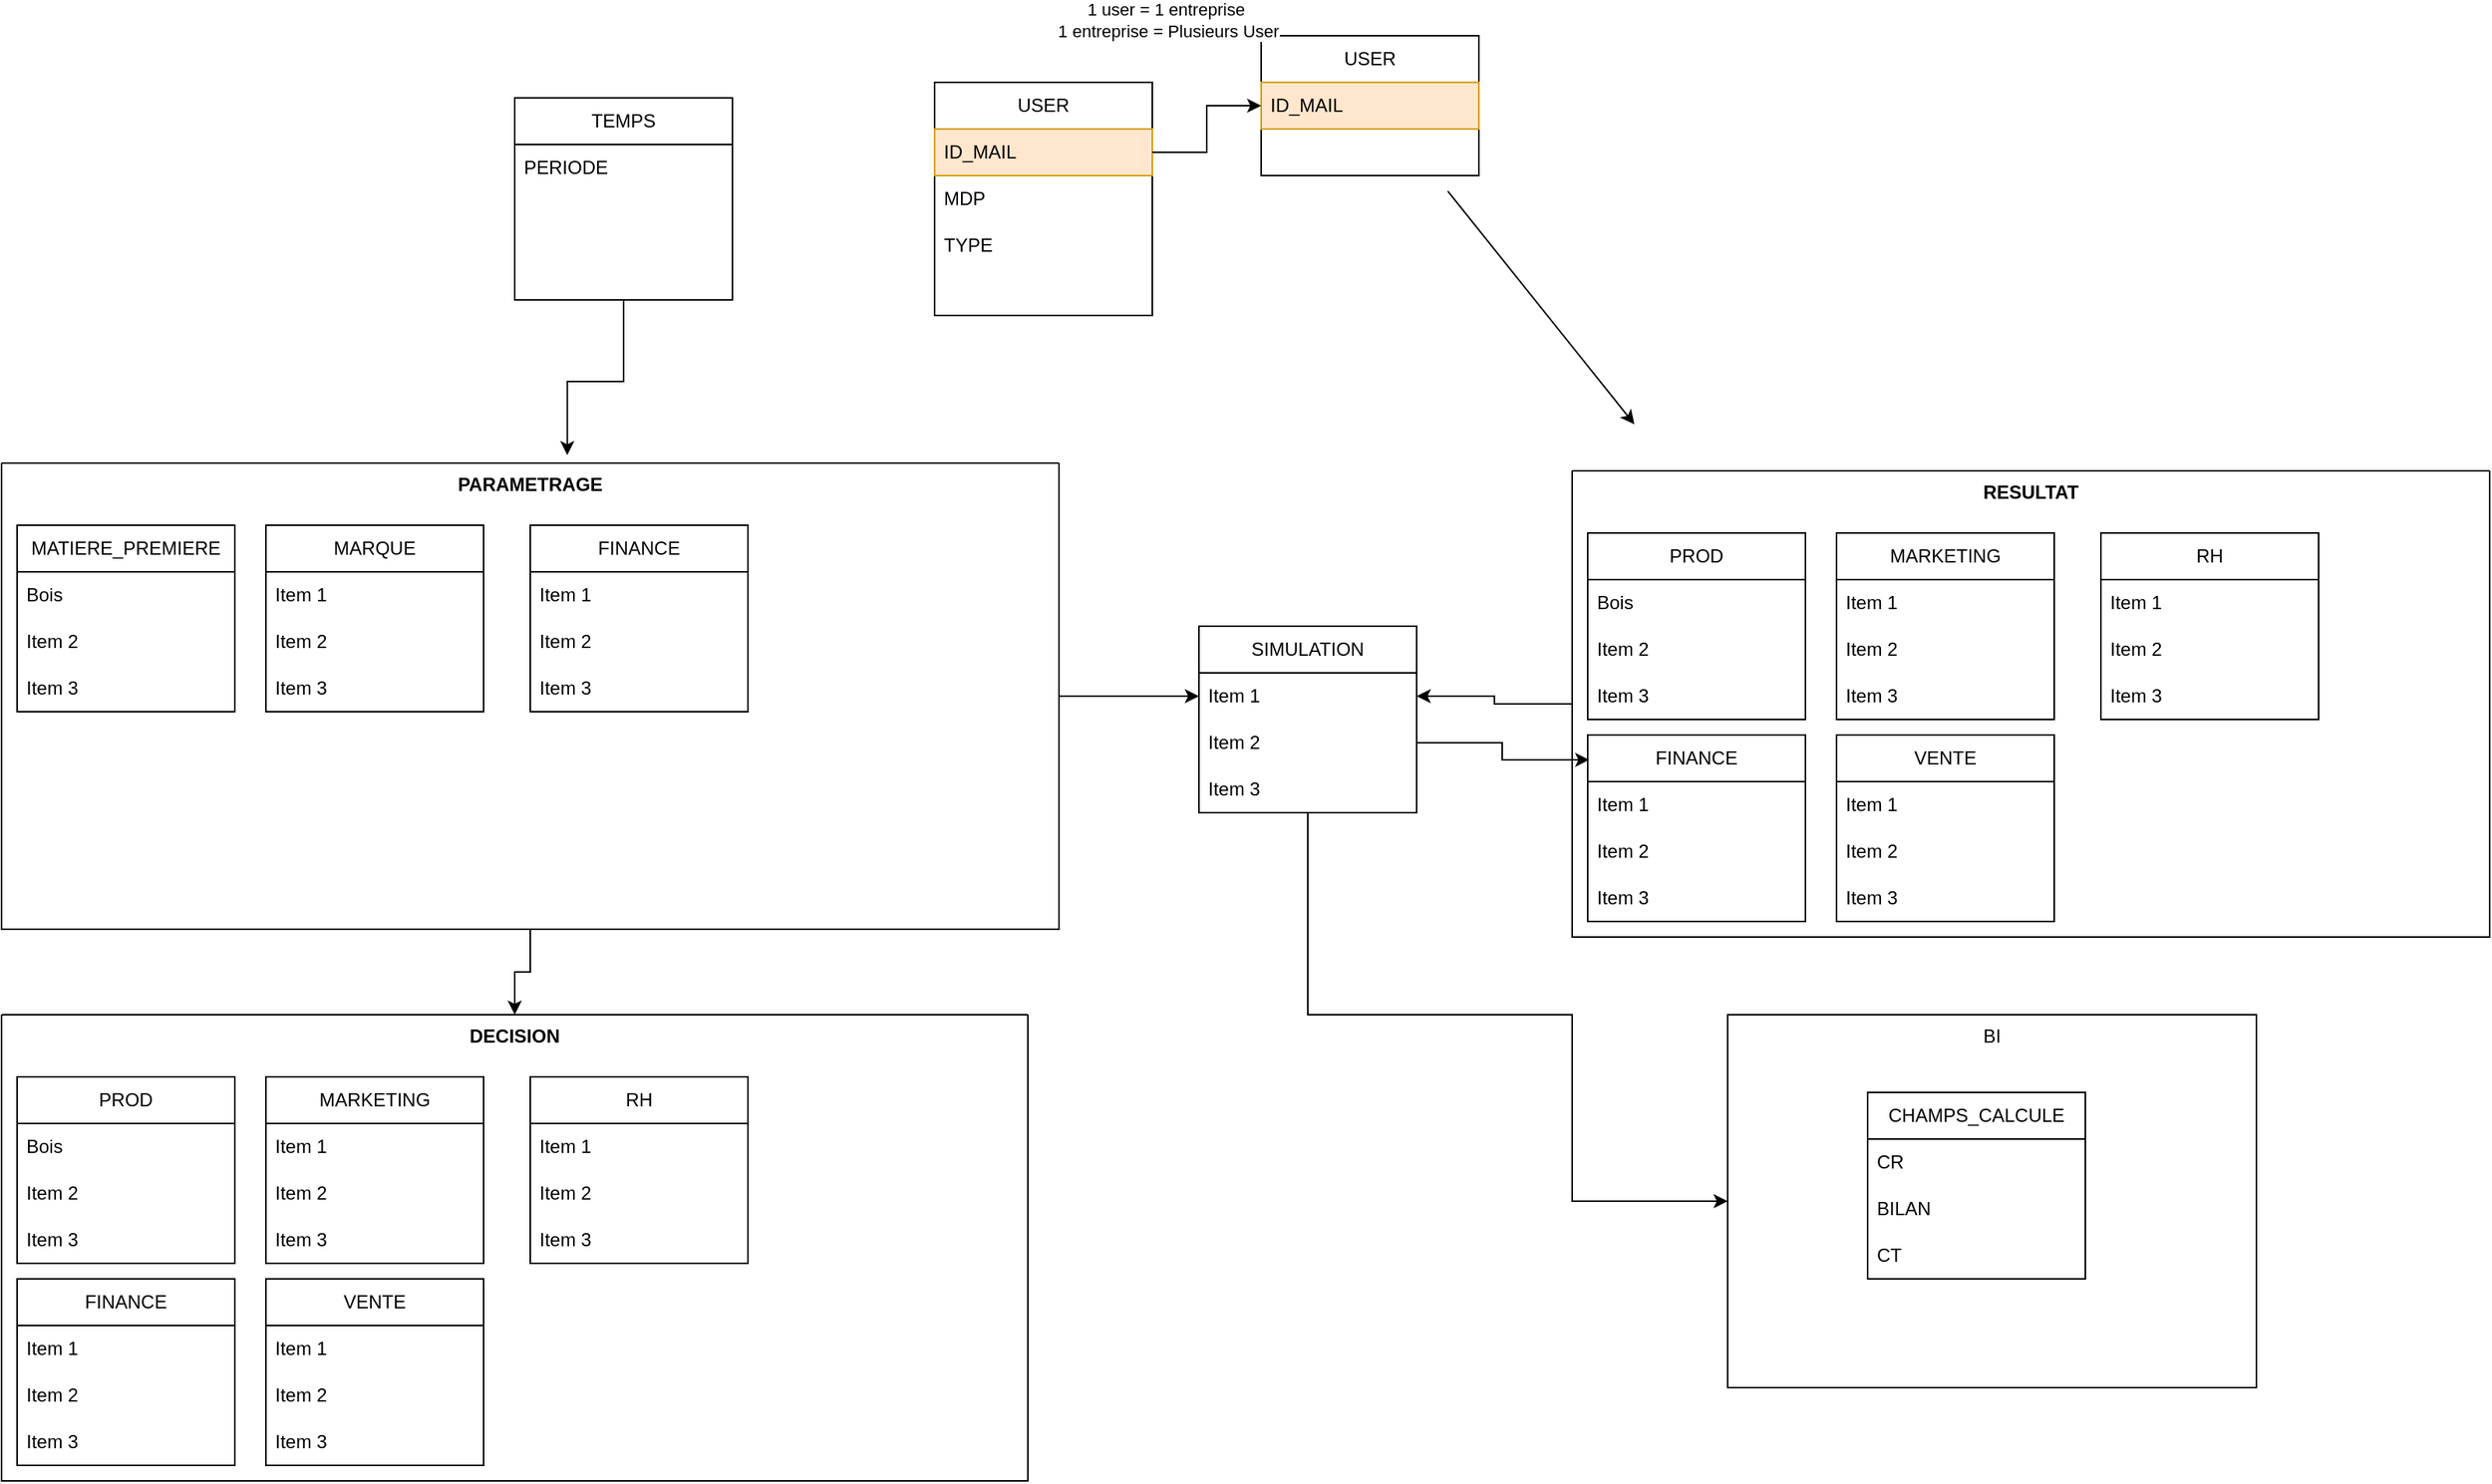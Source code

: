 <mxfile version="24.8.3">
  <diagram name="Page-1" id="2spLixrOPqrOa0mFDKw0">
    <mxGraphModel dx="2415" dy="984" grid="1" gridSize="10" guides="1" tooltips="1" connect="1" arrows="1" fold="1" page="1" pageScale="1" pageWidth="827" pageHeight="1169" math="0" shadow="0">
      <root>
        <mxCell id="0" />
        <mxCell id="1" parent="0" />
        <mxCell id="xuaN0J28DTshqoTfge17-114" value="BI" style="rounded=0;whiteSpace=wrap;html=1;verticalAlign=top;" vertex="1" parent="1">
          <mxGeometry x="850" y="800" width="340" height="240" as="geometry" />
        </mxCell>
        <mxCell id="xuaN0J28DTshqoTfge17-2" value="USER" style="swimlane;fontStyle=0;childLayout=stackLayout;horizontal=1;startSize=30;horizontalStack=0;resizeParent=1;resizeParentMax=0;resizeLast=0;collapsible=1;marginBottom=0;whiteSpace=wrap;html=1;" vertex="1" parent="1">
          <mxGeometry x="340" y="200" width="140" height="150" as="geometry" />
        </mxCell>
        <mxCell id="xuaN0J28DTshqoTfge17-3" value="ID_MAIL" style="text;strokeColor=#d79b00;fillColor=#ffe6cc;align=left;verticalAlign=middle;spacingLeft=4;spacingRight=4;overflow=hidden;points=[[0,0.5],[1,0.5]];portConstraint=eastwest;rotatable=0;whiteSpace=wrap;html=1;" vertex="1" parent="xuaN0J28DTshqoTfge17-2">
          <mxGeometry y="30" width="140" height="30" as="geometry" />
        </mxCell>
        <mxCell id="xuaN0J28DTshqoTfge17-4" value="MDP" style="text;strokeColor=none;fillColor=none;align=left;verticalAlign=middle;spacingLeft=4;spacingRight=4;overflow=hidden;points=[[0,0.5],[1,0.5]];portConstraint=eastwest;rotatable=0;whiteSpace=wrap;html=1;" vertex="1" parent="xuaN0J28DTshqoTfge17-2">
          <mxGeometry y="60" width="140" height="30" as="geometry" />
        </mxCell>
        <mxCell id="xuaN0J28DTshqoTfge17-5" value="TYPE" style="text;strokeColor=none;fillColor=none;align=left;verticalAlign=middle;spacingLeft=4;spacingRight=4;overflow=hidden;points=[[0,0.5],[1,0.5]];portConstraint=eastwest;rotatable=0;whiteSpace=wrap;html=1;" vertex="1" parent="xuaN0J28DTshqoTfge17-2">
          <mxGeometry y="90" width="140" height="30" as="geometry" />
        </mxCell>
        <mxCell id="xuaN0J28DTshqoTfge17-6" style="text;strokeColor=none;fillColor=none;align=left;verticalAlign=middle;spacingLeft=4;spacingRight=4;overflow=hidden;points=[[0,0.5],[1,0.5]];portConstraint=eastwest;rotatable=0;whiteSpace=wrap;html=1;" vertex="1" parent="xuaN0J28DTshqoTfge17-2">
          <mxGeometry y="120" width="140" height="30" as="geometry" />
        </mxCell>
        <mxCell id="xuaN0J28DTshqoTfge17-7" value="USER" style="swimlane;fontStyle=0;childLayout=stackLayout;horizontal=1;startSize=30;horizontalStack=0;resizeParent=1;resizeParentMax=0;resizeLast=0;collapsible=1;marginBottom=0;whiteSpace=wrap;html=1;" vertex="1" parent="1">
          <mxGeometry x="550" y="170" width="140" height="90" as="geometry" />
        </mxCell>
        <mxCell id="xuaN0J28DTshqoTfge17-8" value="ID_MAIL" style="text;strokeColor=#d79b00;fillColor=#ffe6cc;align=left;verticalAlign=middle;spacingLeft=4;spacingRight=4;overflow=hidden;points=[[0,0.5],[1,0.5]];portConstraint=eastwest;rotatable=0;whiteSpace=wrap;html=1;" vertex="1" parent="xuaN0J28DTshqoTfge17-7">
          <mxGeometry y="30" width="140" height="30" as="geometry" />
        </mxCell>
        <mxCell id="xuaN0J28DTshqoTfge17-11" style="text;strokeColor=none;fillColor=none;align=left;verticalAlign=middle;spacingLeft=4;spacingRight=4;overflow=hidden;points=[[0,0.5],[1,0.5]];portConstraint=eastwest;rotatable=0;whiteSpace=wrap;html=1;" vertex="1" parent="xuaN0J28DTshqoTfge17-7">
          <mxGeometry y="60" width="140" height="30" as="geometry" />
        </mxCell>
        <mxCell id="xuaN0J28DTshqoTfge17-12" style="rounded=0;orthogonalLoop=1;jettySize=auto;html=1;edgeStyle=orthogonalEdgeStyle;" edge="1" parent="1" source="xuaN0J28DTshqoTfge17-3" target="xuaN0J28DTshqoTfge17-8">
          <mxGeometry relative="1" as="geometry" />
        </mxCell>
        <mxCell id="xuaN0J28DTshqoTfge17-13" value="1 user = 1 entreprise&amp;nbsp;&lt;br&gt;1 entreprise = Plusieurs User" style="edgeLabel;html=1;align=center;verticalAlign=middle;resizable=0;points=[];" vertex="1" connectable="0" parent="xuaN0J28DTshqoTfge17-12">
          <mxGeometry x="0.107" y="-4" relative="1" as="geometry">
            <mxPoint x="-29" y="-65" as="offset" />
          </mxGeometry>
        </mxCell>
        <mxCell id="xuaN0J28DTshqoTfge17-14" value="" style="endArrow=classic;html=1;rounded=0;" edge="1" parent="1">
          <mxGeometry width="50" height="50" relative="1" as="geometry">
            <mxPoint x="670" y="270" as="sourcePoint" />
            <mxPoint x="790" y="420" as="targetPoint" />
            <Array as="points">
              <mxPoint x="670" y="270" />
            </Array>
          </mxGeometry>
        </mxCell>
        <mxCell id="xuaN0J28DTshqoTfge17-51" style="edgeStyle=orthogonalEdgeStyle;rounded=0;orthogonalLoop=1;jettySize=auto;html=1;exitX=0;exitY=0.5;exitDx=0;exitDy=0;" edge="1" parent="1" source="xuaN0J28DTshqoTfge17-19" target="xuaN0J28DTshqoTfge17-53">
          <mxGeometry relative="1" as="geometry">
            <mxPoint x="660" y="599.545" as="targetPoint" />
          </mxGeometry>
        </mxCell>
        <mxCell id="xuaN0J28DTshqoTfge17-19" value="RESULTAT" style="swimlane;startSize=0;verticalAlign=top;" vertex="1" parent="1">
          <mxGeometry x="750" y="450" width="590" height="300" as="geometry" />
        </mxCell>
        <mxCell id="xuaN0J28DTshqoTfge17-22" value="PROD" style="swimlane;fontStyle=0;childLayout=stackLayout;horizontal=1;startSize=30;horizontalStack=0;resizeParent=1;resizeParentMax=0;resizeLast=0;collapsible=1;marginBottom=0;whiteSpace=wrap;html=1;" vertex="1" parent="xuaN0J28DTshqoTfge17-19">
          <mxGeometry x="10" y="40" width="140" height="120" as="geometry" />
        </mxCell>
        <mxCell id="xuaN0J28DTshqoTfge17-23" value="Bois" style="text;strokeColor=none;fillColor=none;align=left;verticalAlign=middle;spacingLeft=4;spacingRight=4;overflow=hidden;points=[[0,0.5],[1,0.5]];portConstraint=eastwest;rotatable=0;whiteSpace=wrap;html=1;" vertex="1" parent="xuaN0J28DTshqoTfge17-22">
          <mxGeometry y="30" width="140" height="30" as="geometry" />
        </mxCell>
        <mxCell id="xuaN0J28DTshqoTfge17-24" value="Item 2" style="text;strokeColor=none;fillColor=none;align=left;verticalAlign=middle;spacingLeft=4;spacingRight=4;overflow=hidden;points=[[0,0.5],[1,0.5]];portConstraint=eastwest;rotatable=0;whiteSpace=wrap;html=1;" vertex="1" parent="xuaN0J28DTshqoTfge17-22">
          <mxGeometry y="60" width="140" height="30" as="geometry" />
        </mxCell>
        <mxCell id="xuaN0J28DTshqoTfge17-25" value="Item 3" style="text;strokeColor=none;fillColor=none;align=left;verticalAlign=middle;spacingLeft=4;spacingRight=4;overflow=hidden;points=[[0,0.5],[1,0.5]];portConstraint=eastwest;rotatable=0;whiteSpace=wrap;html=1;" vertex="1" parent="xuaN0J28DTshqoTfge17-22">
          <mxGeometry y="90" width="140" height="30" as="geometry" />
        </mxCell>
        <mxCell id="xuaN0J28DTshqoTfge17-31" value="MARKETING" style="swimlane;fontStyle=0;childLayout=stackLayout;horizontal=1;startSize=30;horizontalStack=0;resizeParent=1;resizeParentMax=0;resizeLast=0;collapsible=1;marginBottom=0;whiteSpace=wrap;html=1;" vertex="1" parent="xuaN0J28DTshqoTfge17-19">
          <mxGeometry x="170" y="40" width="140" height="120" as="geometry" />
        </mxCell>
        <mxCell id="xuaN0J28DTshqoTfge17-32" value="Item 1" style="text;strokeColor=none;fillColor=none;align=left;verticalAlign=middle;spacingLeft=4;spacingRight=4;overflow=hidden;points=[[0,0.5],[1,0.5]];portConstraint=eastwest;rotatable=0;whiteSpace=wrap;html=1;" vertex="1" parent="xuaN0J28DTshqoTfge17-31">
          <mxGeometry y="30" width="140" height="30" as="geometry" />
        </mxCell>
        <mxCell id="xuaN0J28DTshqoTfge17-33" value="Item 2" style="text;strokeColor=none;fillColor=none;align=left;verticalAlign=middle;spacingLeft=4;spacingRight=4;overflow=hidden;points=[[0,0.5],[1,0.5]];portConstraint=eastwest;rotatable=0;whiteSpace=wrap;html=1;" vertex="1" parent="xuaN0J28DTshqoTfge17-31">
          <mxGeometry y="60" width="140" height="30" as="geometry" />
        </mxCell>
        <mxCell id="xuaN0J28DTshqoTfge17-34" value="Item 3" style="text;strokeColor=none;fillColor=none;align=left;verticalAlign=middle;spacingLeft=4;spacingRight=4;overflow=hidden;points=[[0,0.5],[1,0.5]];portConstraint=eastwest;rotatable=0;whiteSpace=wrap;html=1;" vertex="1" parent="xuaN0J28DTshqoTfge17-31">
          <mxGeometry y="90" width="140" height="30" as="geometry" />
        </mxCell>
        <mxCell id="xuaN0J28DTshqoTfge17-35" value="RH" style="swimlane;fontStyle=0;childLayout=stackLayout;horizontal=1;startSize=30;horizontalStack=0;resizeParent=1;resizeParentMax=0;resizeLast=0;collapsible=1;marginBottom=0;whiteSpace=wrap;html=1;" vertex="1" parent="xuaN0J28DTshqoTfge17-19">
          <mxGeometry x="340" y="40" width="140" height="120" as="geometry" />
        </mxCell>
        <mxCell id="xuaN0J28DTshqoTfge17-36" value="Item 1" style="text;strokeColor=none;fillColor=none;align=left;verticalAlign=middle;spacingLeft=4;spacingRight=4;overflow=hidden;points=[[0,0.5],[1,0.5]];portConstraint=eastwest;rotatable=0;whiteSpace=wrap;html=1;" vertex="1" parent="xuaN0J28DTshqoTfge17-35">
          <mxGeometry y="30" width="140" height="30" as="geometry" />
        </mxCell>
        <mxCell id="xuaN0J28DTshqoTfge17-37" value="Item 2" style="text;strokeColor=none;fillColor=none;align=left;verticalAlign=middle;spacingLeft=4;spacingRight=4;overflow=hidden;points=[[0,0.5],[1,0.5]];portConstraint=eastwest;rotatable=0;whiteSpace=wrap;html=1;" vertex="1" parent="xuaN0J28DTshqoTfge17-35">
          <mxGeometry y="60" width="140" height="30" as="geometry" />
        </mxCell>
        <mxCell id="xuaN0J28DTshqoTfge17-38" value="Item 3" style="text;strokeColor=none;fillColor=none;align=left;verticalAlign=middle;spacingLeft=4;spacingRight=4;overflow=hidden;points=[[0,0.5],[1,0.5]];portConstraint=eastwest;rotatable=0;whiteSpace=wrap;html=1;" vertex="1" parent="xuaN0J28DTshqoTfge17-35">
          <mxGeometry y="90" width="140" height="30" as="geometry" />
        </mxCell>
        <mxCell id="xuaN0J28DTshqoTfge17-43" value="FINANCE" style="swimlane;fontStyle=0;childLayout=stackLayout;horizontal=1;startSize=30;horizontalStack=0;resizeParent=1;resizeParentMax=0;resizeLast=0;collapsible=1;marginBottom=0;whiteSpace=wrap;html=1;" vertex="1" parent="xuaN0J28DTshqoTfge17-19">
          <mxGeometry x="10" y="170" width="140" height="120" as="geometry" />
        </mxCell>
        <mxCell id="xuaN0J28DTshqoTfge17-44" value="Item 1" style="text;strokeColor=none;fillColor=none;align=left;verticalAlign=middle;spacingLeft=4;spacingRight=4;overflow=hidden;points=[[0,0.5],[1,0.5]];portConstraint=eastwest;rotatable=0;whiteSpace=wrap;html=1;" vertex="1" parent="xuaN0J28DTshqoTfge17-43">
          <mxGeometry y="30" width="140" height="30" as="geometry" />
        </mxCell>
        <mxCell id="xuaN0J28DTshqoTfge17-45" value="Item 2" style="text;strokeColor=none;fillColor=none;align=left;verticalAlign=middle;spacingLeft=4;spacingRight=4;overflow=hidden;points=[[0,0.5],[1,0.5]];portConstraint=eastwest;rotatable=0;whiteSpace=wrap;html=1;" vertex="1" parent="xuaN0J28DTshqoTfge17-43">
          <mxGeometry y="60" width="140" height="30" as="geometry" />
        </mxCell>
        <mxCell id="xuaN0J28DTshqoTfge17-46" value="Item 3" style="text;strokeColor=none;fillColor=none;align=left;verticalAlign=middle;spacingLeft=4;spacingRight=4;overflow=hidden;points=[[0,0.5],[1,0.5]];portConstraint=eastwest;rotatable=0;whiteSpace=wrap;html=1;" vertex="1" parent="xuaN0J28DTshqoTfge17-43">
          <mxGeometry y="90" width="140" height="30" as="geometry" />
        </mxCell>
        <mxCell id="xuaN0J28DTshqoTfge17-47" value="VENTE" style="swimlane;fontStyle=0;childLayout=stackLayout;horizontal=1;startSize=30;horizontalStack=0;resizeParent=1;resizeParentMax=0;resizeLast=0;collapsible=1;marginBottom=0;whiteSpace=wrap;html=1;" vertex="1" parent="xuaN0J28DTshqoTfge17-19">
          <mxGeometry x="170" y="170" width="140" height="120" as="geometry" />
        </mxCell>
        <mxCell id="xuaN0J28DTshqoTfge17-48" value="Item 1" style="text;strokeColor=none;fillColor=none;align=left;verticalAlign=middle;spacingLeft=4;spacingRight=4;overflow=hidden;points=[[0,0.5],[1,0.5]];portConstraint=eastwest;rotatable=0;whiteSpace=wrap;html=1;" vertex="1" parent="xuaN0J28DTshqoTfge17-47">
          <mxGeometry y="30" width="140" height="30" as="geometry" />
        </mxCell>
        <mxCell id="xuaN0J28DTshqoTfge17-49" value="Item 2" style="text;strokeColor=none;fillColor=none;align=left;verticalAlign=middle;spacingLeft=4;spacingRight=4;overflow=hidden;points=[[0,0.5],[1,0.5]];portConstraint=eastwest;rotatable=0;whiteSpace=wrap;html=1;" vertex="1" parent="xuaN0J28DTshqoTfge17-47">
          <mxGeometry y="60" width="140" height="30" as="geometry" />
        </mxCell>
        <mxCell id="xuaN0J28DTshqoTfge17-50" value="Item 3" style="text;strokeColor=none;fillColor=none;align=left;verticalAlign=middle;spacingLeft=4;spacingRight=4;overflow=hidden;points=[[0,0.5],[1,0.5]];portConstraint=eastwest;rotatable=0;whiteSpace=wrap;html=1;" vertex="1" parent="xuaN0J28DTshqoTfge17-47">
          <mxGeometry y="90" width="140" height="30" as="geometry" />
        </mxCell>
        <mxCell id="xuaN0J28DTshqoTfge17-52" value="SIMULATION" style="swimlane;fontStyle=0;childLayout=stackLayout;horizontal=1;startSize=30;horizontalStack=0;resizeParent=1;resizeParentMax=0;resizeLast=0;collapsible=1;marginBottom=0;whiteSpace=wrap;html=1;" vertex="1" parent="1">
          <mxGeometry x="510" y="550" width="140" height="120" as="geometry" />
        </mxCell>
        <mxCell id="xuaN0J28DTshqoTfge17-53" value="Item 1" style="text;strokeColor=none;fillColor=none;align=left;verticalAlign=middle;spacingLeft=4;spacingRight=4;overflow=hidden;points=[[0,0.5],[1,0.5]];portConstraint=eastwest;rotatable=0;whiteSpace=wrap;html=1;" vertex="1" parent="xuaN0J28DTshqoTfge17-52">
          <mxGeometry y="30" width="140" height="30" as="geometry" />
        </mxCell>
        <mxCell id="xuaN0J28DTshqoTfge17-54" value="Item 2" style="text;strokeColor=none;fillColor=none;align=left;verticalAlign=middle;spacingLeft=4;spacingRight=4;overflow=hidden;points=[[0,0.5],[1,0.5]];portConstraint=eastwest;rotatable=0;whiteSpace=wrap;html=1;" vertex="1" parent="xuaN0J28DTshqoTfge17-52">
          <mxGeometry y="60" width="140" height="30" as="geometry" />
        </mxCell>
        <mxCell id="xuaN0J28DTshqoTfge17-55" value="Item 3" style="text;strokeColor=none;fillColor=none;align=left;verticalAlign=middle;spacingLeft=4;spacingRight=4;overflow=hidden;points=[[0,0.5],[1,0.5]];portConstraint=eastwest;rotatable=0;whiteSpace=wrap;html=1;" vertex="1" parent="xuaN0J28DTshqoTfge17-52">
          <mxGeometry y="90" width="140" height="30" as="geometry" />
        </mxCell>
        <mxCell id="xuaN0J28DTshqoTfge17-81" value="" style="edgeStyle=orthogonalEdgeStyle;rounded=0;orthogonalLoop=1;jettySize=auto;html=1;entryX=0;entryY=0.5;entryDx=0;entryDy=0;" edge="1" parent="1" source="xuaN0J28DTshqoTfge17-60" target="xuaN0J28DTshqoTfge17-53">
          <mxGeometry relative="1" as="geometry" />
        </mxCell>
        <mxCell id="xuaN0J28DTshqoTfge17-112" style="edgeStyle=orthogonalEdgeStyle;rounded=0;orthogonalLoop=1;jettySize=auto;html=1;" edge="1" parent="1" source="xuaN0J28DTshqoTfge17-60" target="xuaN0J28DTshqoTfge17-82">
          <mxGeometry relative="1" as="geometry" />
        </mxCell>
        <mxCell id="xuaN0J28DTshqoTfge17-60" value="PARAMETRAGE" style="swimlane;startSize=0;verticalAlign=top;" vertex="1" parent="1">
          <mxGeometry x="-260" y="445" width="680" height="300" as="geometry" />
        </mxCell>
        <mxCell id="xuaN0J28DTshqoTfge17-61" value="MATIERE_PREMIERE" style="swimlane;fontStyle=0;childLayout=stackLayout;horizontal=1;startSize=30;horizontalStack=0;resizeParent=1;resizeParentMax=0;resizeLast=0;collapsible=1;marginBottom=0;whiteSpace=wrap;html=1;" vertex="1" parent="xuaN0J28DTshqoTfge17-60">
          <mxGeometry x="10" y="40" width="140" height="120" as="geometry" />
        </mxCell>
        <mxCell id="xuaN0J28DTshqoTfge17-62" value="Bois" style="text;strokeColor=none;fillColor=none;align=left;verticalAlign=middle;spacingLeft=4;spacingRight=4;overflow=hidden;points=[[0,0.5],[1,0.5]];portConstraint=eastwest;rotatable=0;whiteSpace=wrap;html=1;" vertex="1" parent="xuaN0J28DTshqoTfge17-61">
          <mxGeometry y="30" width="140" height="30" as="geometry" />
        </mxCell>
        <mxCell id="xuaN0J28DTshqoTfge17-63" value="Item 2" style="text;strokeColor=none;fillColor=none;align=left;verticalAlign=middle;spacingLeft=4;spacingRight=4;overflow=hidden;points=[[0,0.5],[1,0.5]];portConstraint=eastwest;rotatable=0;whiteSpace=wrap;html=1;" vertex="1" parent="xuaN0J28DTshqoTfge17-61">
          <mxGeometry y="60" width="140" height="30" as="geometry" />
        </mxCell>
        <mxCell id="xuaN0J28DTshqoTfge17-64" value="Item 3" style="text;strokeColor=none;fillColor=none;align=left;verticalAlign=middle;spacingLeft=4;spacingRight=4;overflow=hidden;points=[[0,0.5],[1,0.5]];portConstraint=eastwest;rotatable=0;whiteSpace=wrap;html=1;" vertex="1" parent="xuaN0J28DTshqoTfge17-61">
          <mxGeometry y="90" width="140" height="30" as="geometry" />
        </mxCell>
        <mxCell id="xuaN0J28DTshqoTfge17-65" value="MARQUE" style="swimlane;fontStyle=0;childLayout=stackLayout;horizontal=1;startSize=30;horizontalStack=0;resizeParent=1;resizeParentMax=0;resizeLast=0;collapsible=1;marginBottom=0;whiteSpace=wrap;html=1;" vertex="1" parent="xuaN0J28DTshqoTfge17-60">
          <mxGeometry x="170" y="40" width="140" height="120" as="geometry" />
        </mxCell>
        <mxCell id="xuaN0J28DTshqoTfge17-66" value="Item 1" style="text;strokeColor=none;fillColor=none;align=left;verticalAlign=middle;spacingLeft=4;spacingRight=4;overflow=hidden;points=[[0,0.5],[1,0.5]];portConstraint=eastwest;rotatable=0;whiteSpace=wrap;html=1;" vertex="1" parent="xuaN0J28DTshqoTfge17-65">
          <mxGeometry y="30" width="140" height="30" as="geometry" />
        </mxCell>
        <mxCell id="xuaN0J28DTshqoTfge17-67" value="Item 2" style="text;strokeColor=none;fillColor=none;align=left;verticalAlign=middle;spacingLeft=4;spacingRight=4;overflow=hidden;points=[[0,0.5],[1,0.5]];portConstraint=eastwest;rotatable=0;whiteSpace=wrap;html=1;" vertex="1" parent="xuaN0J28DTshqoTfge17-65">
          <mxGeometry y="60" width="140" height="30" as="geometry" />
        </mxCell>
        <mxCell id="xuaN0J28DTshqoTfge17-68" value="Item 3" style="text;strokeColor=none;fillColor=none;align=left;verticalAlign=middle;spacingLeft=4;spacingRight=4;overflow=hidden;points=[[0,0.5],[1,0.5]];portConstraint=eastwest;rotatable=0;whiteSpace=wrap;html=1;" vertex="1" parent="xuaN0J28DTshqoTfge17-65">
          <mxGeometry y="90" width="140" height="30" as="geometry" />
        </mxCell>
        <mxCell id="xuaN0J28DTshqoTfge17-69" value="FINANCE" style="swimlane;fontStyle=0;childLayout=stackLayout;horizontal=1;startSize=30;horizontalStack=0;resizeParent=1;resizeParentMax=0;resizeLast=0;collapsible=1;marginBottom=0;whiteSpace=wrap;html=1;" vertex="1" parent="xuaN0J28DTshqoTfge17-60">
          <mxGeometry x="340" y="40" width="140" height="120" as="geometry" />
        </mxCell>
        <mxCell id="xuaN0J28DTshqoTfge17-70" value="Item 1" style="text;strokeColor=none;fillColor=none;align=left;verticalAlign=middle;spacingLeft=4;spacingRight=4;overflow=hidden;points=[[0,0.5],[1,0.5]];portConstraint=eastwest;rotatable=0;whiteSpace=wrap;html=1;" vertex="1" parent="xuaN0J28DTshqoTfge17-69">
          <mxGeometry y="30" width="140" height="30" as="geometry" />
        </mxCell>
        <mxCell id="xuaN0J28DTshqoTfge17-71" value="Item 2" style="text;strokeColor=none;fillColor=none;align=left;verticalAlign=middle;spacingLeft=4;spacingRight=4;overflow=hidden;points=[[0,0.5],[1,0.5]];portConstraint=eastwest;rotatable=0;whiteSpace=wrap;html=1;" vertex="1" parent="xuaN0J28DTshqoTfge17-69">
          <mxGeometry y="60" width="140" height="30" as="geometry" />
        </mxCell>
        <mxCell id="xuaN0J28DTshqoTfge17-72" value="Item 3" style="text;strokeColor=none;fillColor=none;align=left;verticalAlign=middle;spacingLeft=4;spacingRight=4;overflow=hidden;points=[[0,0.5],[1,0.5]];portConstraint=eastwest;rotatable=0;whiteSpace=wrap;html=1;" vertex="1" parent="xuaN0J28DTshqoTfge17-69">
          <mxGeometry y="90" width="140" height="30" as="geometry" />
        </mxCell>
        <mxCell id="xuaN0J28DTshqoTfge17-82" value="DECISION" style="swimlane;startSize=0;verticalAlign=top;" vertex="1" parent="1">
          <mxGeometry x="-260" y="800" width="660" height="300" as="geometry" />
        </mxCell>
        <mxCell id="xuaN0J28DTshqoTfge17-83" value="PROD" style="swimlane;fontStyle=0;childLayout=stackLayout;horizontal=1;startSize=30;horizontalStack=0;resizeParent=1;resizeParentMax=0;resizeLast=0;collapsible=1;marginBottom=0;whiteSpace=wrap;html=1;" vertex="1" parent="xuaN0J28DTshqoTfge17-82">
          <mxGeometry x="10" y="40" width="140" height="120" as="geometry" />
        </mxCell>
        <mxCell id="xuaN0J28DTshqoTfge17-84" value="Bois" style="text;strokeColor=none;fillColor=none;align=left;verticalAlign=middle;spacingLeft=4;spacingRight=4;overflow=hidden;points=[[0,0.5],[1,0.5]];portConstraint=eastwest;rotatable=0;whiteSpace=wrap;html=1;" vertex="1" parent="xuaN0J28DTshqoTfge17-83">
          <mxGeometry y="30" width="140" height="30" as="geometry" />
        </mxCell>
        <mxCell id="xuaN0J28DTshqoTfge17-85" value="Item 2" style="text;strokeColor=none;fillColor=none;align=left;verticalAlign=middle;spacingLeft=4;spacingRight=4;overflow=hidden;points=[[0,0.5],[1,0.5]];portConstraint=eastwest;rotatable=0;whiteSpace=wrap;html=1;" vertex="1" parent="xuaN0J28DTshqoTfge17-83">
          <mxGeometry y="60" width="140" height="30" as="geometry" />
        </mxCell>
        <mxCell id="xuaN0J28DTshqoTfge17-86" value="Item 3" style="text;strokeColor=none;fillColor=none;align=left;verticalAlign=middle;spacingLeft=4;spacingRight=4;overflow=hidden;points=[[0,0.5],[1,0.5]];portConstraint=eastwest;rotatable=0;whiteSpace=wrap;html=1;" vertex="1" parent="xuaN0J28DTshqoTfge17-83">
          <mxGeometry y="90" width="140" height="30" as="geometry" />
        </mxCell>
        <mxCell id="xuaN0J28DTshqoTfge17-87" value="MARKETING" style="swimlane;fontStyle=0;childLayout=stackLayout;horizontal=1;startSize=30;horizontalStack=0;resizeParent=1;resizeParentMax=0;resizeLast=0;collapsible=1;marginBottom=0;whiteSpace=wrap;html=1;" vertex="1" parent="xuaN0J28DTshqoTfge17-82">
          <mxGeometry x="170" y="40" width="140" height="120" as="geometry" />
        </mxCell>
        <mxCell id="xuaN0J28DTshqoTfge17-88" value="Item 1" style="text;strokeColor=none;fillColor=none;align=left;verticalAlign=middle;spacingLeft=4;spacingRight=4;overflow=hidden;points=[[0,0.5],[1,0.5]];portConstraint=eastwest;rotatable=0;whiteSpace=wrap;html=1;" vertex="1" parent="xuaN0J28DTshqoTfge17-87">
          <mxGeometry y="30" width="140" height="30" as="geometry" />
        </mxCell>
        <mxCell id="xuaN0J28DTshqoTfge17-89" value="Item 2" style="text;strokeColor=none;fillColor=none;align=left;verticalAlign=middle;spacingLeft=4;spacingRight=4;overflow=hidden;points=[[0,0.5],[1,0.5]];portConstraint=eastwest;rotatable=0;whiteSpace=wrap;html=1;" vertex="1" parent="xuaN0J28DTshqoTfge17-87">
          <mxGeometry y="60" width="140" height="30" as="geometry" />
        </mxCell>
        <mxCell id="xuaN0J28DTshqoTfge17-90" value="Item 3" style="text;strokeColor=none;fillColor=none;align=left;verticalAlign=middle;spacingLeft=4;spacingRight=4;overflow=hidden;points=[[0,0.5],[1,0.5]];portConstraint=eastwest;rotatable=0;whiteSpace=wrap;html=1;" vertex="1" parent="xuaN0J28DTshqoTfge17-87">
          <mxGeometry y="90" width="140" height="30" as="geometry" />
        </mxCell>
        <mxCell id="xuaN0J28DTshqoTfge17-91" value="RH" style="swimlane;fontStyle=0;childLayout=stackLayout;horizontal=1;startSize=30;horizontalStack=0;resizeParent=1;resizeParentMax=0;resizeLast=0;collapsible=1;marginBottom=0;whiteSpace=wrap;html=1;" vertex="1" parent="xuaN0J28DTshqoTfge17-82">
          <mxGeometry x="340" y="40" width="140" height="120" as="geometry" />
        </mxCell>
        <mxCell id="xuaN0J28DTshqoTfge17-92" value="Item 1" style="text;strokeColor=none;fillColor=none;align=left;verticalAlign=middle;spacingLeft=4;spacingRight=4;overflow=hidden;points=[[0,0.5],[1,0.5]];portConstraint=eastwest;rotatable=0;whiteSpace=wrap;html=1;" vertex="1" parent="xuaN0J28DTshqoTfge17-91">
          <mxGeometry y="30" width="140" height="30" as="geometry" />
        </mxCell>
        <mxCell id="xuaN0J28DTshqoTfge17-93" value="Item 2" style="text;strokeColor=none;fillColor=none;align=left;verticalAlign=middle;spacingLeft=4;spacingRight=4;overflow=hidden;points=[[0,0.5],[1,0.5]];portConstraint=eastwest;rotatable=0;whiteSpace=wrap;html=1;" vertex="1" parent="xuaN0J28DTshqoTfge17-91">
          <mxGeometry y="60" width="140" height="30" as="geometry" />
        </mxCell>
        <mxCell id="xuaN0J28DTshqoTfge17-94" value="Item 3" style="text;strokeColor=none;fillColor=none;align=left;verticalAlign=middle;spacingLeft=4;spacingRight=4;overflow=hidden;points=[[0,0.5],[1,0.5]];portConstraint=eastwest;rotatable=0;whiteSpace=wrap;html=1;" vertex="1" parent="xuaN0J28DTshqoTfge17-91">
          <mxGeometry y="90" width="140" height="30" as="geometry" />
        </mxCell>
        <mxCell id="xuaN0J28DTshqoTfge17-95" value="FINANCE" style="swimlane;fontStyle=0;childLayout=stackLayout;horizontal=1;startSize=30;horizontalStack=0;resizeParent=1;resizeParentMax=0;resizeLast=0;collapsible=1;marginBottom=0;whiteSpace=wrap;html=1;" vertex="1" parent="xuaN0J28DTshqoTfge17-82">
          <mxGeometry x="10" y="170" width="140" height="120" as="geometry" />
        </mxCell>
        <mxCell id="xuaN0J28DTshqoTfge17-96" value="Item 1" style="text;strokeColor=none;fillColor=none;align=left;verticalAlign=middle;spacingLeft=4;spacingRight=4;overflow=hidden;points=[[0,0.5],[1,0.5]];portConstraint=eastwest;rotatable=0;whiteSpace=wrap;html=1;" vertex="1" parent="xuaN0J28DTshqoTfge17-95">
          <mxGeometry y="30" width="140" height="30" as="geometry" />
        </mxCell>
        <mxCell id="xuaN0J28DTshqoTfge17-97" value="Item 2" style="text;strokeColor=none;fillColor=none;align=left;verticalAlign=middle;spacingLeft=4;spacingRight=4;overflow=hidden;points=[[0,0.5],[1,0.5]];portConstraint=eastwest;rotatable=0;whiteSpace=wrap;html=1;" vertex="1" parent="xuaN0J28DTshqoTfge17-95">
          <mxGeometry y="60" width="140" height="30" as="geometry" />
        </mxCell>
        <mxCell id="xuaN0J28DTshqoTfge17-98" value="Item 3" style="text;strokeColor=none;fillColor=none;align=left;verticalAlign=middle;spacingLeft=4;spacingRight=4;overflow=hidden;points=[[0,0.5],[1,0.5]];portConstraint=eastwest;rotatable=0;whiteSpace=wrap;html=1;" vertex="1" parent="xuaN0J28DTshqoTfge17-95">
          <mxGeometry y="90" width="140" height="30" as="geometry" />
        </mxCell>
        <mxCell id="xuaN0J28DTshqoTfge17-99" value="VENTE" style="swimlane;fontStyle=0;childLayout=stackLayout;horizontal=1;startSize=30;horizontalStack=0;resizeParent=1;resizeParentMax=0;resizeLast=0;collapsible=1;marginBottom=0;whiteSpace=wrap;html=1;" vertex="1" parent="xuaN0J28DTshqoTfge17-82">
          <mxGeometry x="170" y="170" width="140" height="120" as="geometry" />
        </mxCell>
        <mxCell id="xuaN0J28DTshqoTfge17-100" value="Item 1" style="text;strokeColor=none;fillColor=none;align=left;verticalAlign=middle;spacingLeft=4;spacingRight=4;overflow=hidden;points=[[0,0.5],[1,0.5]];portConstraint=eastwest;rotatable=0;whiteSpace=wrap;html=1;" vertex="1" parent="xuaN0J28DTshqoTfge17-99">
          <mxGeometry y="30" width="140" height="30" as="geometry" />
        </mxCell>
        <mxCell id="xuaN0J28DTshqoTfge17-101" value="Item 2" style="text;strokeColor=none;fillColor=none;align=left;verticalAlign=middle;spacingLeft=4;spacingRight=4;overflow=hidden;points=[[0,0.5],[1,0.5]];portConstraint=eastwest;rotatable=0;whiteSpace=wrap;html=1;" vertex="1" parent="xuaN0J28DTshqoTfge17-99">
          <mxGeometry y="60" width="140" height="30" as="geometry" />
        </mxCell>
        <mxCell id="xuaN0J28DTshqoTfge17-102" value="Item 3" style="text;strokeColor=none;fillColor=none;align=left;verticalAlign=middle;spacingLeft=4;spacingRight=4;overflow=hidden;points=[[0,0.5],[1,0.5]];portConstraint=eastwest;rotatable=0;whiteSpace=wrap;html=1;" vertex="1" parent="xuaN0J28DTshqoTfge17-99">
          <mxGeometry y="90" width="140" height="30" as="geometry" />
        </mxCell>
        <mxCell id="xuaN0J28DTshqoTfge17-103" value="CHAMPS_CALCULE" style="swimlane;fontStyle=0;childLayout=stackLayout;horizontal=1;startSize=30;horizontalStack=0;resizeParent=1;resizeParentMax=0;resizeLast=0;collapsible=1;marginBottom=0;whiteSpace=wrap;html=1;" vertex="1" parent="1">
          <mxGeometry x="940" y="850" width="140" height="120" as="geometry" />
        </mxCell>
        <mxCell id="xuaN0J28DTshqoTfge17-104" value="CR" style="text;strokeColor=none;fillColor=none;align=left;verticalAlign=middle;spacingLeft=4;spacingRight=4;overflow=hidden;points=[[0,0.5],[1,0.5]];portConstraint=eastwest;rotatable=0;whiteSpace=wrap;html=1;" vertex="1" parent="xuaN0J28DTshqoTfge17-103">
          <mxGeometry y="30" width="140" height="30" as="geometry" />
        </mxCell>
        <mxCell id="xuaN0J28DTshqoTfge17-105" value="BILAN" style="text;strokeColor=none;fillColor=none;align=left;verticalAlign=middle;spacingLeft=4;spacingRight=4;overflow=hidden;points=[[0,0.5],[1,0.5]];portConstraint=eastwest;rotatable=0;whiteSpace=wrap;html=1;" vertex="1" parent="xuaN0J28DTshqoTfge17-103">
          <mxGeometry y="60" width="140" height="30" as="geometry" />
        </mxCell>
        <mxCell id="xuaN0J28DTshqoTfge17-106" value="CT" style="text;strokeColor=none;fillColor=none;align=left;verticalAlign=middle;spacingLeft=4;spacingRight=4;overflow=hidden;points=[[0,0.5],[1,0.5]];portConstraint=eastwest;rotatable=0;whiteSpace=wrap;html=1;" vertex="1" parent="xuaN0J28DTshqoTfge17-103">
          <mxGeometry y="90" width="140" height="30" as="geometry" />
        </mxCell>
        <mxCell id="xuaN0J28DTshqoTfge17-108" value="TEMPS" style="swimlane;fontStyle=0;childLayout=stackLayout;horizontal=1;startSize=30;horizontalStack=0;resizeParent=1;resizeParentMax=0;resizeLast=0;collapsible=1;marginBottom=0;whiteSpace=wrap;html=1;" vertex="1" parent="1">
          <mxGeometry x="70" y="210" width="140" height="130" as="geometry" />
        </mxCell>
        <mxCell id="xuaN0J28DTshqoTfge17-109" value="PERIODE" style="text;align=left;verticalAlign=middle;spacingLeft=4;spacingRight=4;overflow=hidden;points=[[0,0.5],[1,0.5]];portConstraint=eastwest;rotatable=0;whiteSpace=wrap;html=1;" vertex="1" parent="xuaN0J28DTshqoTfge17-108">
          <mxGeometry y="30" width="140" height="30" as="geometry" />
        </mxCell>
        <mxCell id="xuaN0J28DTshqoTfge17-110" style="text;strokeColor=none;fillColor=none;align=left;verticalAlign=middle;spacingLeft=4;spacingRight=4;overflow=hidden;points=[[0,0.5],[1,0.5]];portConstraint=eastwest;rotatable=0;whiteSpace=wrap;html=1;" vertex="1" parent="xuaN0J28DTshqoTfge17-108">
          <mxGeometry y="60" width="140" height="70" as="geometry" />
        </mxCell>
        <mxCell id="xuaN0J28DTshqoTfge17-111" style="edgeStyle=orthogonalEdgeStyle;rounded=0;orthogonalLoop=1;jettySize=auto;html=1;entryX=0.535;entryY=-0.017;entryDx=0;entryDy=0;entryPerimeter=0;" edge="1" parent="1" source="xuaN0J28DTshqoTfge17-108" target="xuaN0J28DTshqoTfge17-60">
          <mxGeometry relative="1" as="geometry" />
        </mxCell>
        <mxCell id="xuaN0J28DTshqoTfge17-115" style="edgeStyle=orthogonalEdgeStyle;rounded=0;orthogonalLoop=1;jettySize=auto;html=1;entryX=0;entryY=0.5;entryDx=0;entryDy=0;" edge="1" parent="1" source="xuaN0J28DTshqoTfge17-55" target="xuaN0J28DTshqoTfge17-114">
          <mxGeometry relative="1" as="geometry">
            <Array as="points">
              <mxPoint x="580" y="800" />
              <mxPoint x="750" y="800" />
              <mxPoint x="750" y="920" />
            </Array>
          </mxGeometry>
        </mxCell>
        <mxCell id="xuaN0J28DTshqoTfge17-117" style="edgeStyle=orthogonalEdgeStyle;rounded=0;orthogonalLoop=1;jettySize=auto;html=1;entryX=0.007;entryY=0.133;entryDx=0;entryDy=0;entryPerimeter=0;" edge="1" parent="1" source="xuaN0J28DTshqoTfge17-54" target="xuaN0J28DTshqoTfge17-43">
          <mxGeometry relative="1" as="geometry" />
        </mxCell>
      </root>
    </mxGraphModel>
  </diagram>
</mxfile>
